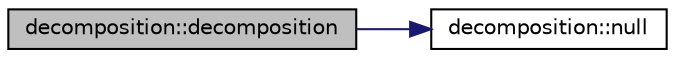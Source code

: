 digraph "decomposition::decomposition"
{
  edge [fontname="Helvetica",fontsize="10",labelfontname="Helvetica",labelfontsize="10"];
  node [fontname="Helvetica",fontsize="10",shape=record];
  rankdir="LR";
  Node0 [label="decomposition::decomposition",height=0.2,width=0.4,color="black", fillcolor="grey75", style="filled", fontcolor="black"];
  Node0 -> Node1 [color="midnightblue",fontsize="10",style="solid",fontname="Helvetica"];
  Node1 [label="decomposition::null",height=0.2,width=0.4,color="black", fillcolor="white", style="filled",URL="$d3/d2b/classdecomposition.html#aedb7655f8968880b5dfd3a4e6ebdb9d7"];
}
